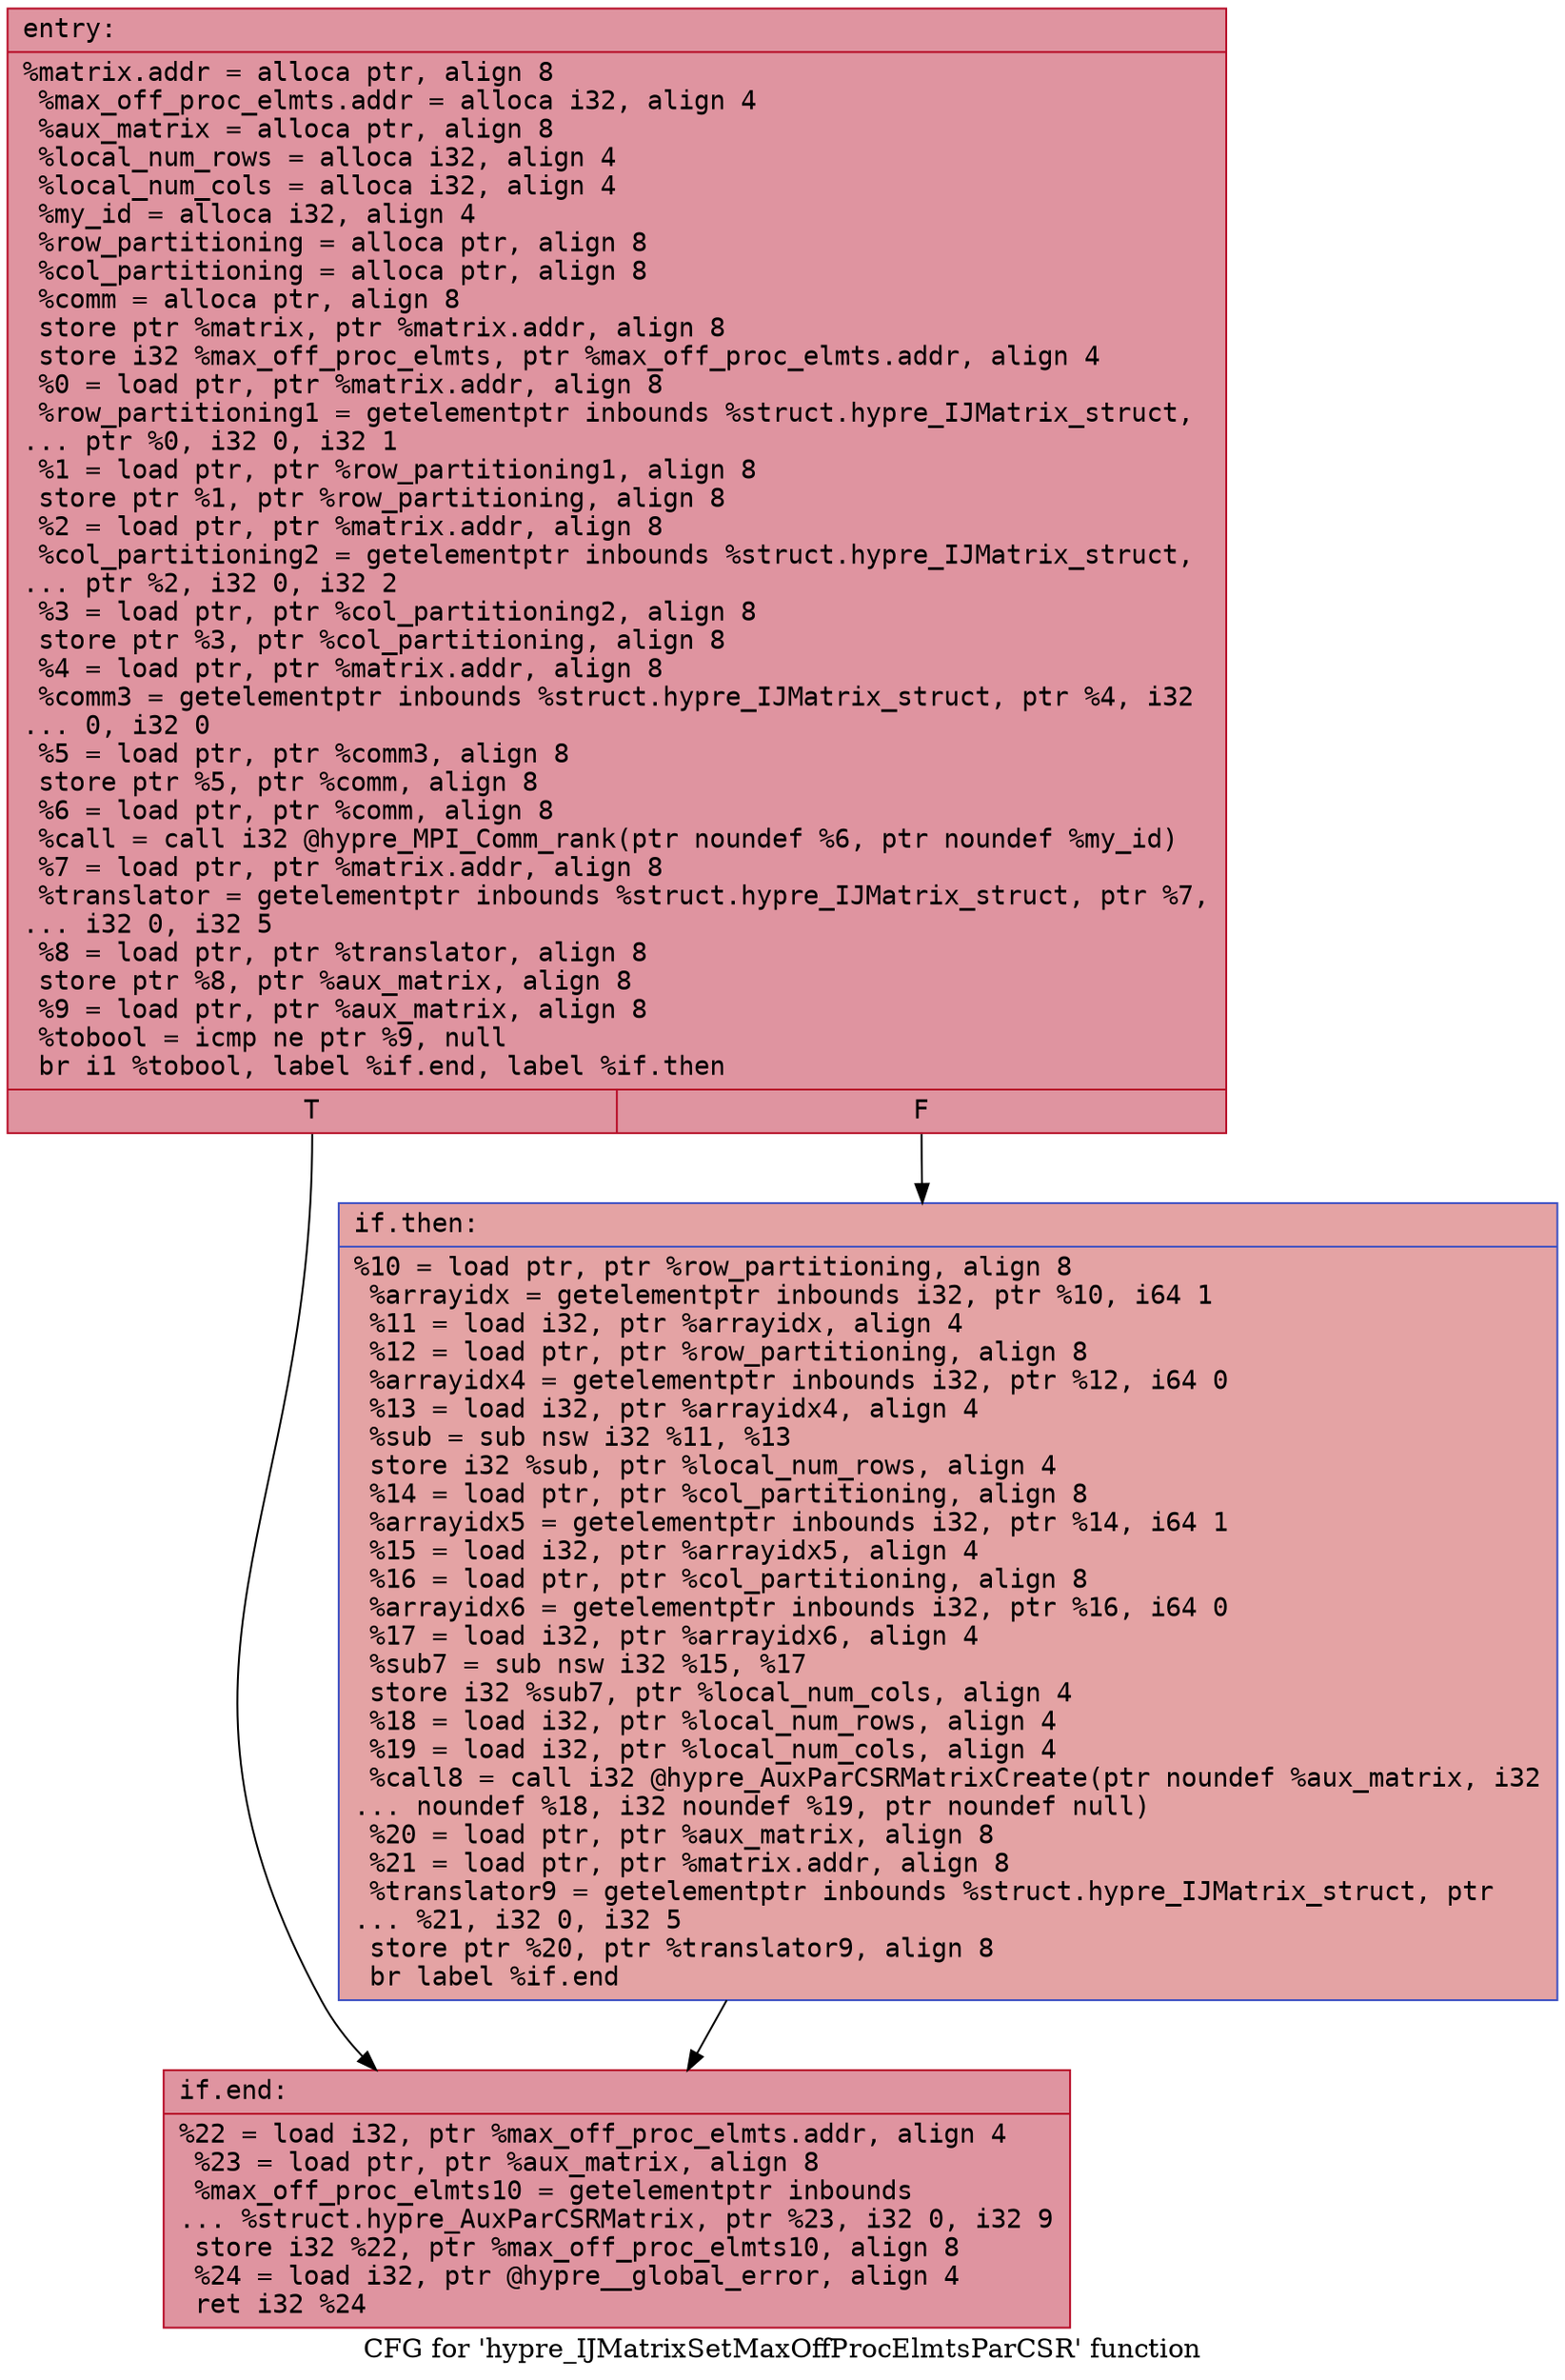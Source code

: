digraph "CFG for 'hypre_IJMatrixSetMaxOffProcElmtsParCSR' function" {
	label="CFG for 'hypre_IJMatrixSetMaxOffProcElmtsParCSR' function";

	Node0x564083253d00 [shape=record,color="#b70d28ff", style=filled, fillcolor="#b70d2870" fontname="Courier",label="{entry:\l|  %matrix.addr = alloca ptr, align 8\l  %max_off_proc_elmts.addr = alloca i32, align 4\l  %aux_matrix = alloca ptr, align 8\l  %local_num_rows = alloca i32, align 4\l  %local_num_cols = alloca i32, align 4\l  %my_id = alloca i32, align 4\l  %row_partitioning = alloca ptr, align 8\l  %col_partitioning = alloca ptr, align 8\l  %comm = alloca ptr, align 8\l  store ptr %matrix, ptr %matrix.addr, align 8\l  store i32 %max_off_proc_elmts, ptr %max_off_proc_elmts.addr, align 4\l  %0 = load ptr, ptr %matrix.addr, align 8\l  %row_partitioning1 = getelementptr inbounds %struct.hypre_IJMatrix_struct,\l... ptr %0, i32 0, i32 1\l  %1 = load ptr, ptr %row_partitioning1, align 8\l  store ptr %1, ptr %row_partitioning, align 8\l  %2 = load ptr, ptr %matrix.addr, align 8\l  %col_partitioning2 = getelementptr inbounds %struct.hypre_IJMatrix_struct,\l... ptr %2, i32 0, i32 2\l  %3 = load ptr, ptr %col_partitioning2, align 8\l  store ptr %3, ptr %col_partitioning, align 8\l  %4 = load ptr, ptr %matrix.addr, align 8\l  %comm3 = getelementptr inbounds %struct.hypre_IJMatrix_struct, ptr %4, i32\l... 0, i32 0\l  %5 = load ptr, ptr %comm3, align 8\l  store ptr %5, ptr %comm, align 8\l  %6 = load ptr, ptr %comm, align 8\l  %call = call i32 @hypre_MPI_Comm_rank(ptr noundef %6, ptr noundef %my_id)\l  %7 = load ptr, ptr %matrix.addr, align 8\l  %translator = getelementptr inbounds %struct.hypre_IJMatrix_struct, ptr %7,\l... i32 0, i32 5\l  %8 = load ptr, ptr %translator, align 8\l  store ptr %8, ptr %aux_matrix, align 8\l  %9 = load ptr, ptr %aux_matrix, align 8\l  %tobool = icmp ne ptr %9, null\l  br i1 %tobool, label %if.end, label %if.then\l|{<s0>T|<s1>F}}"];
	Node0x564083253d00:s0 -> Node0x564083257040[tooltip="entry -> if.end\nProbability 62.50%" ];
	Node0x564083253d00:s1 -> Node0x5640832570b0[tooltip="entry -> if.then\nProbability 37.50%" ];
	Node0x5640832570b0 [shape=record,color="#3d50c3ff", style=filled, fillcolor="#c32e3170" fontname="Courier",label="{if.then:\l|  %10 = load ptr, ptr %row_partitioning, align 8\l  %arrayidx = getelementptr inbounds i32, ptr %10, i64 1\l  %11 = load i32, ptr %arrayidx, align 4\l  %12 = load ptr, ptr %row_partitioning, align 8\l  %arrayidx4 = getelementptr inbounds i32, ptr %12, i64 0\l  %13 = load i32, ptr %arrayidx4, align 4\l  %sub = sub nsw i32 %11, %13\l  store i32 %sub, ptr %local_num_rows, align 4\l  %14 = load ptr, ptr %col_partitioning, align 8\l  %arrayidx5 = getelementptr inbounds i32, ptr %14, i64 1\l  %15 = load i32, ptr %arrayidx5, align 4\l  %16 = load ptr, ptr %col_partitioning, align 8\l  %arrayidx6 = getelementptr inbounds i32, ptr %16, i64 0\l  %17 = load i32, ptr %arrayidx6, align 4\l  %sub7 = sub nsw i32 %15, %17\l  store i32 %sub7, ptr %local_num_cols, align 4\l  %18 = load i32, ptr %local_num_rows, align 4\l  %19 = load i32, ptr %local_num_cols, align 4\l  %call8 = call i32 @hypre_AuxParCSRMatrixCreate(ptr noundef %aux_matrix, i32\l... noundef %18, i32 noundef %19, ptr noundef null)\l  %20 = load ptr, ptr %aux_matrix, align 8\l  %21 = load ptr, ptr %matrix.addr, align 8\l  %translator9 = getelementptr inbounds %struct.hypre_IJMatrix_struct, ptr\l... %21, i32 0, i32 5\l  store ptr %20, ptr %translator9, align 8\l  br label %if.end\l}"];
	Node0x5640832570b0 -> Node0x564083257040[tooltip="if.then -> if.end\nProbability 100.00%" ];
	Node0x564083257040 [shape=record,color="#b70d28ff", style=filled, fillcolor="#b70d2870" fontname="Courier",label="{if.end:\l|  %22 = load i32, ptr %max_off_proc_elmts.addr, align 4\l  %23 = load ptr, ptr %aux_matrix, align 8\l  %max_off_proc_elmts10 = getelementptr inbounds\l... %struct.hypre_AuxParCSRMatrix, ptr %23, i32 0, i32 9\l  store i32 %22, ptr %max_off_proc_elmts10, align 8\l  %24 = load i32, ptr @hypre__global_error, align 4\l  ret i32 %24\l}"];
}
